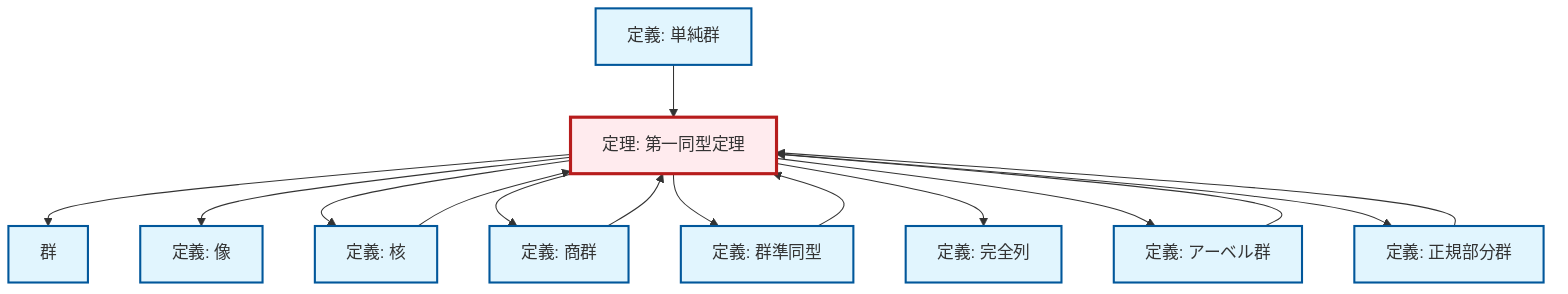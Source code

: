 graph TD
    classDef definition fill:#e1f5fe,stroke:#01579b,stroke-width:2px
    classDef theorem fill:#f3e5f5,stroke:#4a148c,stroke-width:2px
    classDef axiom fill:#fff3e0,stroke:#e65100,stroke-width:2px
    classDef example fill:#e8f5e9,stroke:#1b5e20,stroke-width:2px
    classDef current fill:#ffebee,stroke:#b71c1c,stroke-width:3px
    thm-first-isomorphism["定理: 第一同型定理"]:::theorem
    def-exact-sequence["定義: 完全列"]:::definition
    def-abelian-group["定義: アーベル群"]:::definition
    def-group["群"]:::definition
    def-homomorphism["定義: 群準同型"]:::definition
    def-quotient-group["定義: 商群"]:::definition
    def-kernel["定義: 核"]:::definition
    def-normal-subgroup["定義: 正規部分群"]:::definition
    def-simple-group["定義: 単純群"]:::definition
    def-image["定義: 像"]:::definition
    thm-first-isomorphism --> def-group
    thm-first-isomorphism --> def-image
    thm-first-isomorphism --> def-kernel
    thm-first-isomorphism --> def-quotient-group
    def-normal-subgroup --> thm-first-isomorphism
    def-quotient-group --> thm-first-isomorphism
    thm-first-isomorphism --> def-homomorphism
    thm-first-isomorphism --> def-exact-sequence
    thm-first-isomorphism --> def-abelian-group
    thm-first-isomorphism --> def-normal-subgroup
    def-simple-group --> thm-first-isomorphism
    def-homomorphism --> thm-first-isomorphism
    def-kernel --> thm-first-isomorphism
    def-abelian-group --> thm-first-isomorphism
    class thm-first-isomorphism current